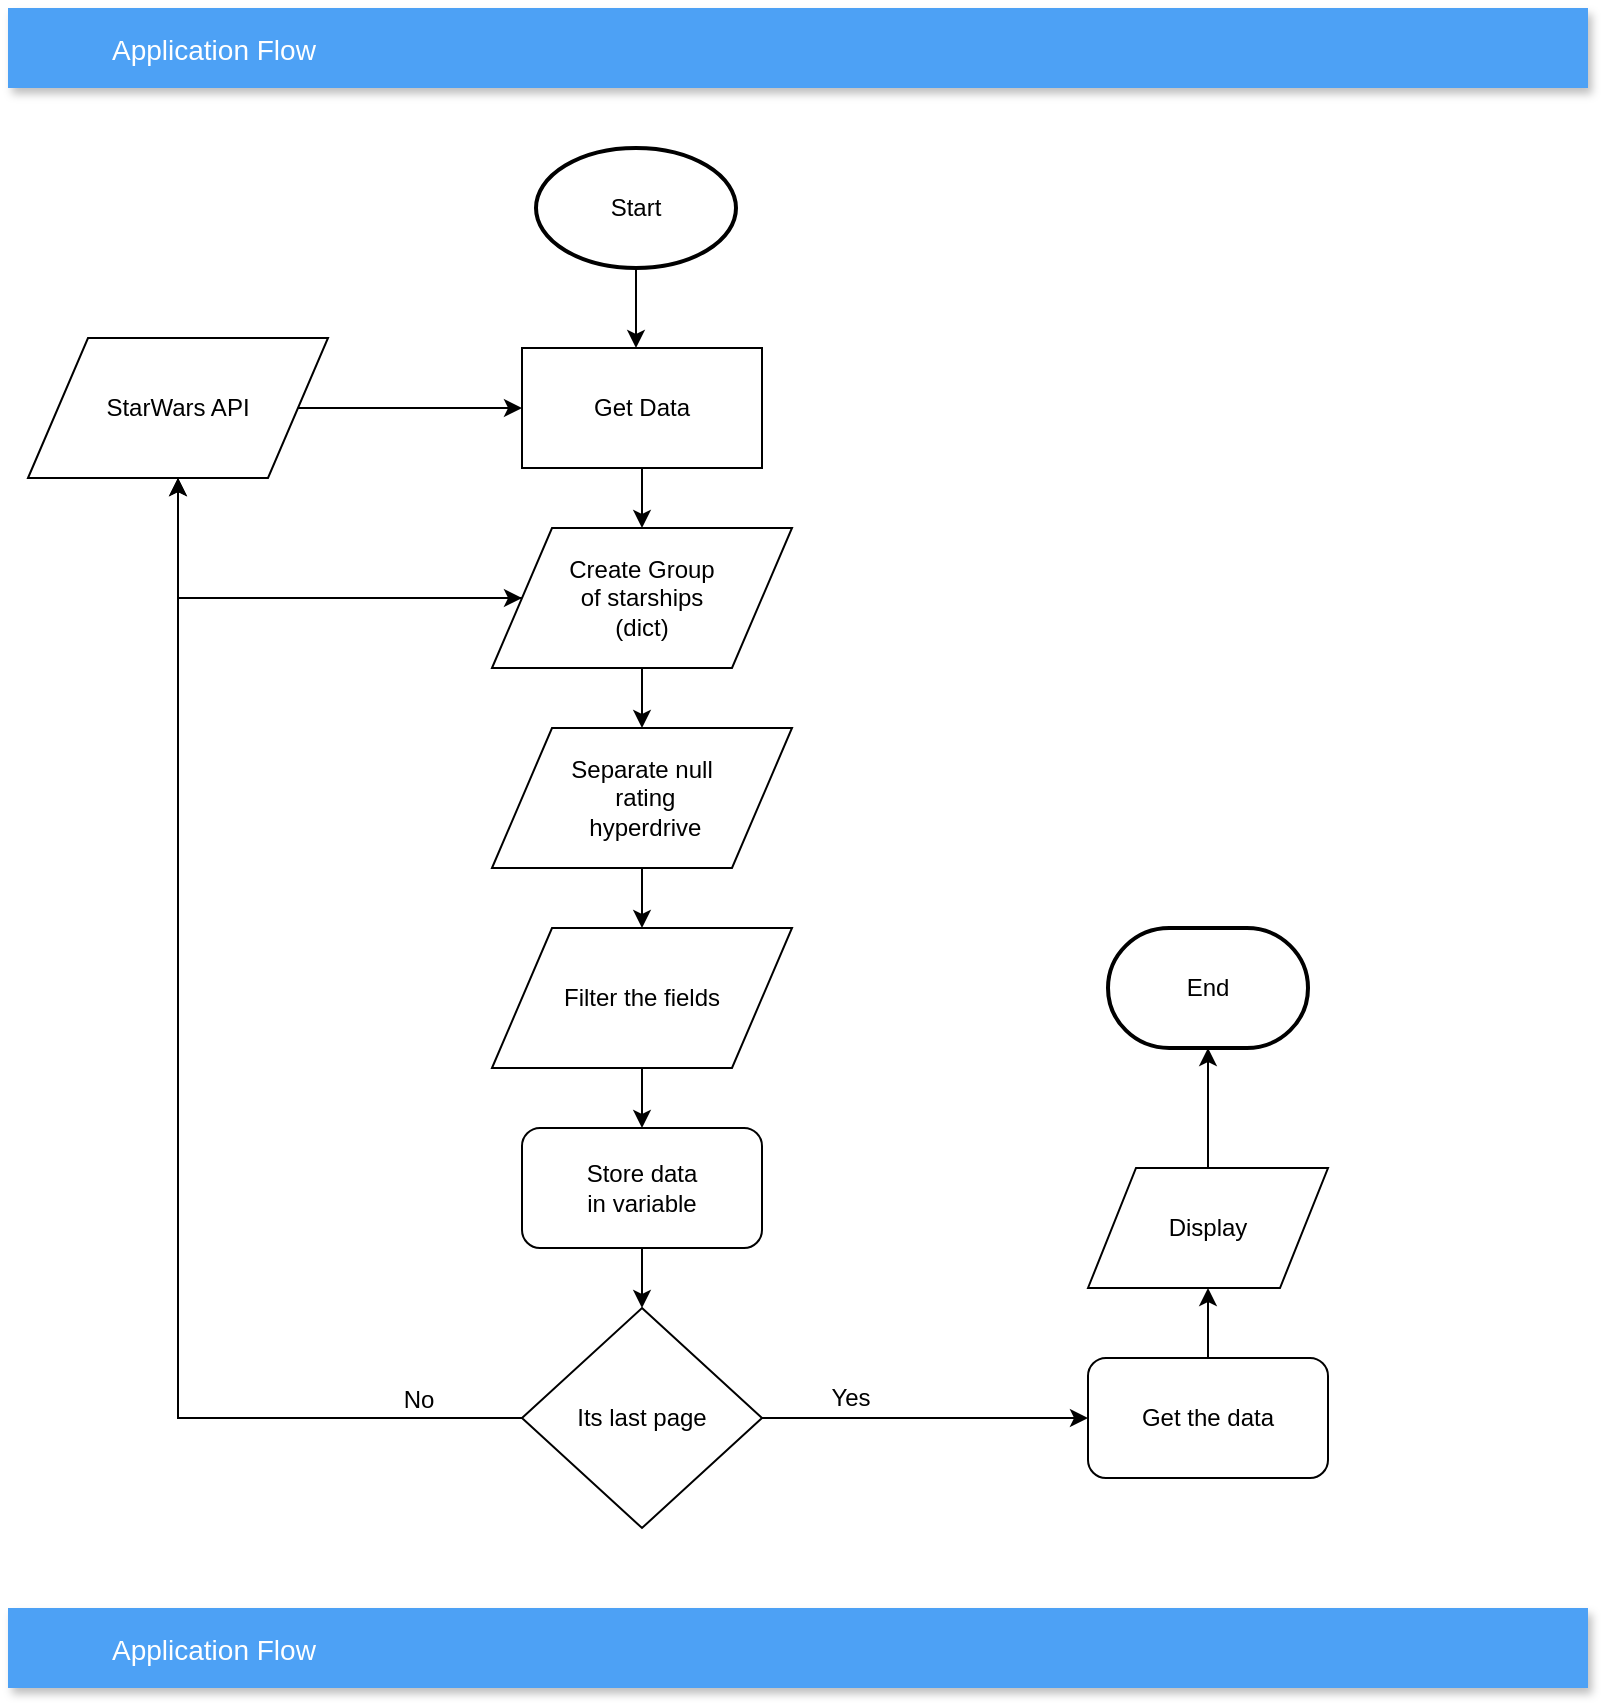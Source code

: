 <mxfile version="13.0.3" type="device"><diagram id="xCway5foMOiIpPMaZa6i" name="Page-1"><mxGraphModel dx="1408" dy="838" grid="1" gridSize="10" guides="1" tooltips="1" connect="1" arrows="1" fold="1" page="1" pageScale="1" pageWidth="827" pageHeight="1169" math="0" shadow="0"><root><mxCell id="0"/><mxCell id="1" parent="0"/><mxCell id="uyN-5lshmMdK0N7Aw40V-1" value="Application Flow" style="fillColor=#4DA1F5;strokeColor=none;shadow=1;gradientColor=none;fontSize=14;align=left;spacingLeft=50;fontColor=#ffffff;" vertex="1" parent="1"><mxGeometry x="20" y="40" width="790" height="40" as="geometry"/></mxCell><mxCell id="uyN-5lshmMdK0N7Aw40V-2" value="Application Flow" style="fillColor=#4DA1F5;strokeColor=none;shadow=1;gradientColor=none;fontSize=14;align=left;spacingLeft=50;fontColor=#ffffff;" vertex="1" parent="1"><mxGeometry x="20" y="840" width="790" height="40" as="geometry"/></mxCell><mxCell id="uyN-5lshmMdK0N7Aw40V-3" style="edgeStyle=orthogonalEdgeStyle;rounded=0;orthogonalLoop=1;jettySize=auto;html=1;entryX=0.5;entryY=0;entryDx=0;entryDy=0;" edge="1" parent="1" source="uyN-5lshmMdK0N7Aw40V-4"><mxGeometry relative="1" as="geometry"><mxPoint x="334" y="210" as="targetPoint"/></mxGeometry></mxCell><mxCell id="uyN-5lshmMdK0N7Aw40V-4" value="Start" style="strokeWidth=2;html=1;shape=mxgraph.flowchart.start_1;whiteSpace=wrap;" vertex="1" parent="1"><mxGeometry x="284" y="110" width="100" height="60" as="geometry"/></mxCell><mxCell id="uyN-5lshmMdK0N7Aw40V-52" value="" style="edgeStyle=orthogonalEdgeStyle;rounded=0;orthogonalLoop=1;jettySize=auto;html=1;" edge="1" parent="1" source="uyN-5lshmMdK0N7Aw40V-14" target="uyN-5lshmMdK0N7Aw40V-16"><mxGeometry relative="1" as="geometry"/></mxCell><mxCell id="uyN-5lshmMdK0N7Aw40V-14" value="Get the data" style="rounded=1;whiteSpace=wrap;html=1;" vertex="1" parent="1"><mxGeometry x="560" y="715" width="120" height="60" as="geometry"/></mxCell><mxCell id="uyN-5lshmMdK0N7Aw40V-15" value="" style="edgeStyle=orthogonalEdgeStyle;rounded=0;orthogonalLoop=1;jettySize=auto;html=1;" edge="1" parent="1" source="uyN-5lshmMdK0N7Aw40V-16" target="uyN-5lshmMdK0N7Aw40V-17"><mxGeometry relative="1" as="geometry"/></mxCell><mxCell id="uyN-5lshmMdK0N7Aw40V-16" value="Display" style="shape=parallelogram;perimeter=parallelogramPerimeter;whiteSpace=wrap;html=1;" vertex="1" parent="1"><mxGeometry x="560" y="620" width="120" height="60" as="geometry"/></mxCell><mxCell id="uyN-5lshmMdK0N7Aw40V-17" value="End" style="strokeWidth=2;html=1;shape=mxgraph.flowchart.terminator;whiteSpace=wrap;" vertex="1" parent="1"><mxGeometry x="570" y="500" width="100" height="60" as="geometry"/></mxCell><mxCell id="uyN-5lshmMdK0N7Aw40V-49" style="edgeStyle=orthogonalEdgeStyle;rounded=0;orthogonalLoop=1;jettySize=auto;html=1;entryX=0.5;entryY=1;entryDx=0;entryDy=0;" edge="1" parent="1" source="uyN-5lshmMdK0N7Aw40V-38" target="uyN-5lshmMdK0N7Aw40V-34"><mxGeometry relative="1" as="geometry"/></mxCell><mxCell id="uyN-5lshmMdK0N7Aw40V-54" value="" style="edgeStyle=orthogonalEdgeStyle;rounded=0;orthogonalLoop=1;jettySize=auto;html=1;" edge="1" parent="1" source="uyN-5lshmMdK0N7Aw40V-38" target="uyN-5lshmMdK0N7Aw40V-14"><mxGeometry relative="1" as="geometry"/></mxCell><mxCell id="uyN-5lshmMdK0N7Aw40V-38" value="Its last page" style="rhombus;whiteSpace=wrap;html=1;" vertex="1" parent="1"><mxGeometry x="277" y="690" width="120" height="110" as="geometry"/></mxCell><mxCell id="uyN-5lshmMdK0N7Aw40V-44" value="" style="edgeStyle=orthogonalEdgeStyle;rounded=0;orthogonalLoop=1;jettySize=auto;html=1;" edge="1" parent="1" source="uyN-5lshmMdK0N7Aw40V-33" target="uyN-5lshmMdK0N7Aw40V-37"><mxGeometry relative="1" as="geometry"/></mxCell><mxCell id="uyN-5lshmMdK0N7Aw40V-33" value="Get Data" style="rounded=0;whiteSpace=wrap;html=1;" vertex="1" parent="1"><mxGeometry x="277" y="210" width="120" height="60" as="geometry"/></mxCell><mxCell id="uyN-5lshmMdK0N7Aw40V-35" style="edgeStyle=orthogonalEdgeStyle;rounded=0;orthogonalLoop=1;jettySize=auto;html=1;entryX=0;entryY=0.5;entryDx=0;entryDy=0;" edge="1" parent="1" source="uyN-5lshmMdK0N7Aw40V-34" target="uyN-5lshmMdK0N7Aw40V-33"><mxGeometry relative="1" as="geometry"/></mxCell><mxCell id="uyN-5lshmMdK0N7Aw40V-55" style="edgeStyle=orthogonalEdgeStyle;rounded=0;orthogonalLoop=1;jettySize=auto;html=1;entryX=0;entryY=0.5;entryDx=0;entryDy=0;" edge="1" parent="1" source="uyN-5lshmMdK0N7Aw40V-34" target="uyN-5lshmMdK0N7Aw40V-37"><mxGeometry relative="1" as="geometry"><Array as="points"><mxPoint x="105" y="335"/></Array></mxGeometry></mxCell><mxCell id="uyN-5lshmMdK0N7Aw40V-34" value="StarWars API" style="shape=parallelogram;perimeter=parallelogramPerimeter;whiteSpace=wrap;html=1;" vertex="1" parent="1"><mxGeometry x="30" y="205" width="150" height="70" as="geometry"/></mxCell><mxCell id="uyN-5lshmMdK0N7Aw40V-45" style="edgeStyle=orthogonalEdgeStyle;rounded=0;orthogonalLoop=1;jettySize=auto;html=1;entryX=0.5;entryY=1;entryDx=0;entryDy=0;" edge="1" parent="1" source="uyN-5lshmMdK0N7Aw40V-37" target="uyN-5lshmMdK0N7Aw40V-34"><mxGeometry relative="1" as="geometry"/></mxCell><mxCell id="uyN-5lshmMdK0N7Aw40V-47" style="edgeStyle=orthogonalEdgeStyle;rounded=0;orthogonalLoop=1;jettySize=auto;html=1;entryX=0.5;entryY=0;entryDx=0;entryDy=0;" edge="1" parent="1" source="uyN-5lshmMdK0N7Aw40V-37" target="uyN-5lshmMdK0N7Aw40V-41"><mxGeometry relative="1" as="geometry"/></mxCell><mxCell id="uyN-5lshmMdK0N7Aw40V-37" value="Create Group &lt;br&gt;of starships&lt;br&gt;(dict)" style="shape=parallelogram;perimeter=parallelogramPerimeter;whiteSpace=wrap;html=1;" vertex="1" parent="1"><mxGeometry x="262" y="300" width="150" height="70" as="geometry"/></mxCell><mxCell id="uyN-5lshmMdK0N7Aw40V-43" value="" style="edgeStyle=orthogonalEdgeStyle;rounded=0;orthogonalLoop=1;jettySize=auto;html=1;entryX=0.5;entryY=0;entryDx=0;entryDy=0;" edge="1" parent="1" source="uyN-5lshmMdK0N7Aw40V-41" target="uyN-5lshmMdK0N7Aw40V-42"><mxGeometry relative="1" as="geometry"/></mxCell><mxCell id="uyN-5lshmMdK0N7Aw40V-41" value="Separate null&lt;br&gt;&amp;nbsp;rating&lt;br&gt;&amp;nbsp;hyperdrive" style="shape=parallelogram;perimeter=parallelogramPerimeter;whiteSpace=wrap;html=1;" vertex="1" parent="1"><mxGeometry x="262" y="400" width="150" height="70" as="geometry"/></mxCell><mxCell id="uyN-5lshmMdK0N7Aw40V-50" value="" style="edgeStyle=orthogonalEdgeStyle;rounded=0;orthogonalLoop=1;jettySize=auto;html=1;" edge="1" parent="1" source="uyN-5lshmMdK0N7Aw40V-42" target="uyN-5lshmMdK0N7Aw40V-46"><mxGeometry relative="1" as="geometry"/></mxCell><mxCell id="uyN-5lshmMdK0N7Aw40V-42" value="Filter the fields" style="shape=parallelogram;perimeter=parallelogramPerimeter;whiteSpace=wrap;html=1;" vertex="1" parent="1"><mxGeometry x="262" y="500" width="150" height="70" as="geometry"/></mxCell><mxCell id="uyN-5lshmMdK0N7Aw40V-53" value="" style="edgeStyle=orthogonalEdgeStyle;rounded=0;orthogonalLoop=1;jettySize=auto;html=1;" edge="1" parent="1" source="uyN-5lshmMdK0N7Aw40V-46" target="uyN-5lshmMdK0N7Aw40V-38"><mxGeometry relative="1" as="geometry"/></mxCell><mxCell id="uyN-5lshmMdK0N7Aw40V-46" value="Store data &lt;br&gt;in variable" style="rounded=1;whiteSpace=wrap;html=1;" vertex="1" parent="1"><mxGeometry x="277" y="600" width="120" height="60" as="geometry"/></mxCell><mxCell id="uyN-5lshmMdK0N7Aw40V-56" value="No" style="text;html=1;align=center;verticalAlign=middle;resizable=0;points=[];autosize=1;" vertex="1" parent="1"><mxGeometry x="210" y="726" width="30" height="20" as="geometry"/></mxCell><mxCell id="uyN-5lshmMdK0N7Aw40V-57" value="Yes" style="text;html=1;align=center;verticalAlign=middle;resizable=0;points=[];autosize=1;" vertex="1" parent="1"><mxGeometry x="421" y="725" width="40" height="20" as="geometry"/></mxCell></root></mxGraphModel></diagram></mxfile>